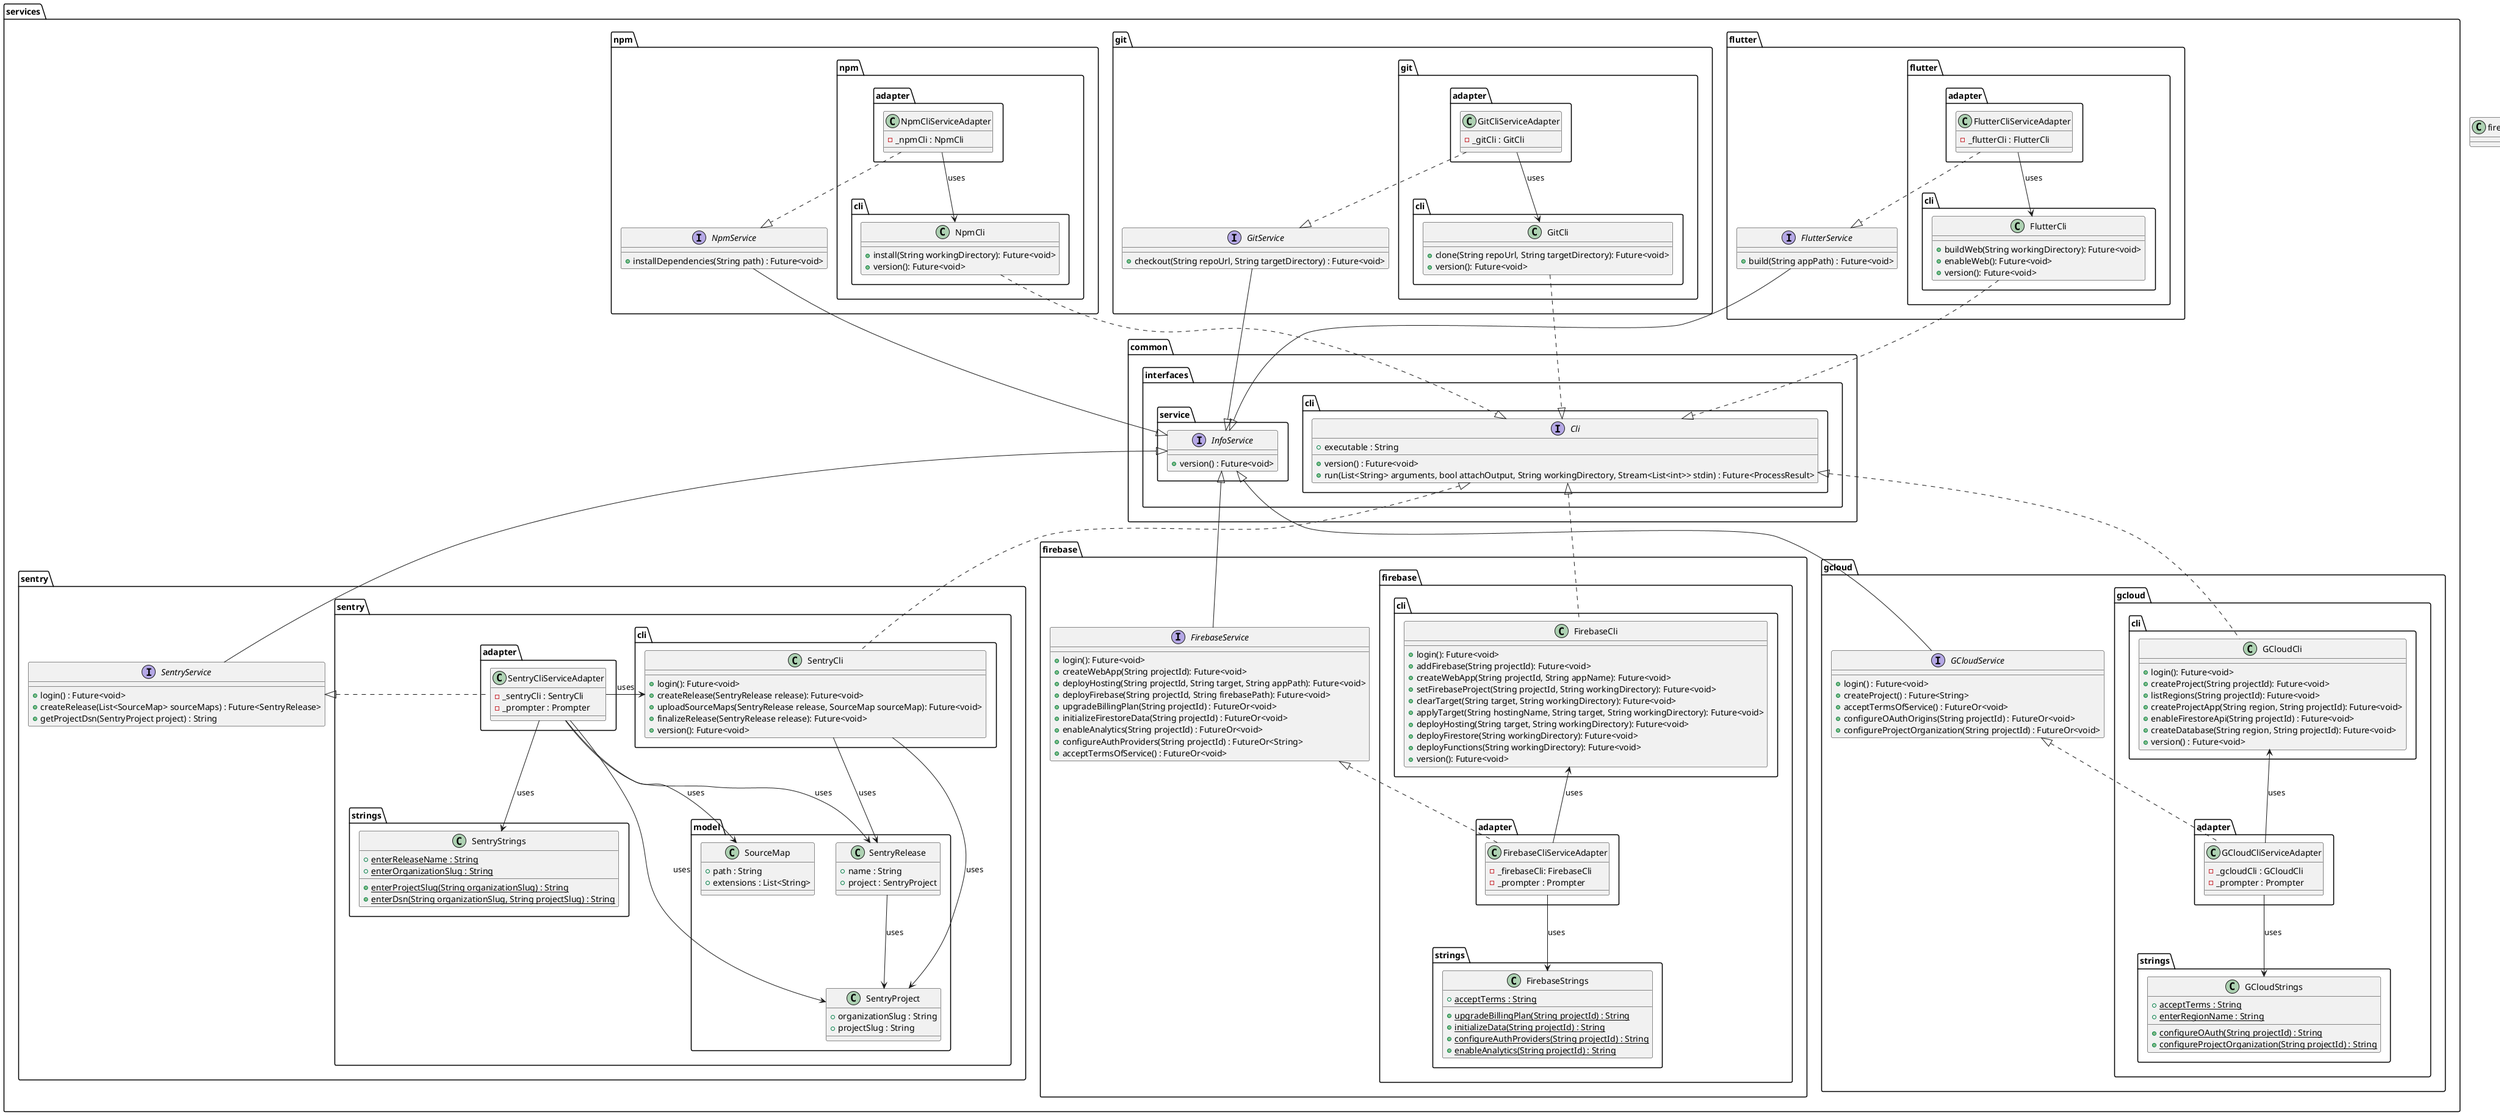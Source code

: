 @startuml services_class_diagram

package services {
    package firebase {
        interface FirebaseService {
            + login(): Future<void>
            + createWebApp(String projectId): Future<void>
            + deployHosting(String projectId, String target, String appPath): Future<void>
            + deployFirebase(String projectId, String firebasePath): Future<void>
            + upgradeBillingPlan(String projectId) : FutureOr<void>
            + initializeFirestoreData(String projectId) : FutureOr<void>
            + enableAnalytics(String projectId) : FutureOr<void>
            + configureAuthProviders(String projectId) : FutureOr<String>
            + acceptTermsOfService() : FutureOr<void>
        }

        package adapter as firebase.adapter {
            class FirebaseCliServiceAdapter {
                - _firebaseCli: FirebaseCli
                - _prompter : Prompter
            }
        }

        package cli as firebase.cli {
            class FirebaseCli {
                + login(): Future<void>
                + addFirebase(String projectId): Future<void>
                + createWebApp(String projectId, String appName): Future<void>
                + setFirebaseProject(String projectId, String workingDirectory): Future<void>
                + clearTarget(String target, String workingDirectory): Future<void>
                + applyTarget(String hostingName, String target, String workingDirectory): Future<void>
                + deployHosting(String target, String workingDirectory): Future<void>
                + deployFirestore(String workingDirectory): Future<void>
                + deployFunctions(String workingDirectory): Future<void>
                + version(): Future<void>
            }
        }

        package strings as firebase.strings {
            class FirebaseStrings {
                + {static} acceptTerms : String
                + {static} upgradeBillingPlan(String projectId) : String
                + {static} initializeData(String projectId) : String
                + {static} configureAuthProviders(String projectId) : String
                + {static} enableAnalytics(String projectId) : String
            }
        }
    }

    package gcloud {
        interface GCloudService {
            + login() : Future<void>
            + createProject() : Future<String>
            + acceptTermsOfService() : FutureOr<void>
            + configureOAuthOrigins(String projectId) : FutureOr<void>
            + configureProjectOrganization(String projectId) : FutureOr<void>
        }

        package adapter as gcloud.adapter {
            class GCloudCliServiceAdapter {
                - _gcloudCli : GCloudCli
                - _prompter : Prompter
            }
        }

        package cli as gcloud.cli {
            class GCloudCli {
                + login(): Future<void>
                + createProject(String projectId): Future<void>
                + listRegions(String projectId): Future<void>
                + createProjectApp(String region, String projectId): Future<void>
                + enableFirestoreApi(String projectId) : Future<void>
                + createDatabase(String region, String projectId): Future<void>
                + version() : Future<void>
            }
        }

        package strings as gcloud.strings {
            class GCloudStrings {
                + {static} acceptTerms : String
                + {static} enterRegionName : String
                + {static} configureOAuth(String projectId) : String
                + {static} configureProjectOrganization(String projectId) : String
            }
        }
    }

    package flutter {
        interface FlutterService  {
            + build(String appPath) : Future<void>
        }

        package adapter as flutter.adapter {
            class FlutterCliServiceAdapter  {
                - _flutterCli : FlutterCli
            }
        }

        package cli as flutter.cli {
            class FlutterCli {
                + buildWeb(String workingDirectory): Future<void>
                + enableWeb(): Future<void>
                + version(): Future<void>
            }
        }
    }

    package git {
        interface GitService  {
            + checkout(String repoUrl, String targetDirectory) : Future<void>
        }

        package adapter as git.adapter {
            class GitCliServiceAdapter {
                - _gitCli : GitCli
            }
        }

        package cli as git.cli {
            class GitCli {
                + clone(String repoUrl, String targetDirectory): Future<void>
                + version(): Future<void>
            }
        }
    }

    package npm {
        interface NpmService  {
            + installDependencies(String path) : Future<void>
        }

        package adapter as npm.adapter {
            class NpmCliServiceAdapter {
                - _npmCli : NpmCli
            }
        }

        package cli as npm.cli {
            class NpmCli {
                + install(String workingDirectory): Future<void>
                + version(): Future<void>
            }
        }
    }

    package sentry {
        interface SentryService {
            + login() : Future<void>
            + createRelease(List<SourceMap> sourceMaps) : Future<SentryRelease>
            + getProjectDsn(SentryProject project) : String
        }

        package cli as sentry.cli {
            class SentryCli {
                + login(): Future<void>
                + createRelease(SentryRelease release): Future<void>
                + uploadSourceMaps(SentryRelease release, SourceMap sourceMap): Future<void>
                + finalizeRelease(SentryRelease release): Future<void>
                + version(): Future<void>
            }
        }

        package adapter as sentry.adapter {
            class SentryCliServiceAdapter {
                - _sentryCli : SentryCli
                - _prompter : Prompter
            }
        }

        package model as sentry.model {
            class SentryProject {
                + organizationSlug : String
                + projectSlug : String
            }

            class SentryRelease {
                + name : String
                + project : SentryProject
            }

            class SourceMap {
                + path : String
                + extensions : List<String>
            }
        }

        package strings as sentry.strings {
            class SentryStrings {
                + {static} enterReleaseName : String
                + {static} enterOrganizationSlug : String
                + {static} enterProjectSlug(String organizationSlug) : String
                + {static} enterDsn(String organizationSlug, String projectSlug) : String
            }
        }
    }

    package common {
        package interfaces {
            package service {
                interface InfoService {
                    + version() : Future<void>
                }
            }

            package cli {
                interface Cli {
                    + executable : String
                    + version() : Future<void>
                    + run(List<String> arguments, bool attachOutput, String workingDirectory, Stream<List<int>> stdin) : Future<ProcessResult>
                }
            }
        }
    }
}

FirebaseCliServiceAdapter .up.|> FirebaseService
GCloudCliServiceAdapter .up.|> GCloudService
FlutterCliServiceAdapter .down.|> FlutterService
GitCliServiceAdapter .down.|> GitService
NpmCliServiceAdapter .down.|> NpmService
SentryCliServiceAdapter .left.|> SentryService

FirebaseCliServiceAdapter -up-> FirebaseCli : uses
FirebaseCliServiceAdapter --> FirebaseStrings : uses
GCloudCliServiceAdapter -up-> GCloudCli : uses
GCloudCliServiceAdapter --> GCloudStrings : uses
FlutterCliServiceAdapter -down-> FlutterCli : uses
GitCliServiceAdapter -down-> GitCli : uses
NpmCliServiceAdapter -down-> NpmCli : uses
SentryCliServiceAdapter -right-> SentryCli : uses
SentryCliServiceAdapter --> SentryProject : uses
SentryCliServiceAdapter --> SentryRelease : uses
SentryCliServiceAdapter --> SourceMap : uses
SentryCliServiceAdapter --> SentryStrings : uses

SentryRelease --> SentryProject : uses

SentryCli --> SentryProject : uses
SentryCli --> SentryRelease : uses

FirebaseCli .up.|> Cli
GCloudCli .up.|> Cli
SentryCli .up.|> Cli
FlutterCli .down.|> Cli
GitCli .down.|> Cli
NpmCli .down.|> Cli

FirebaseService -up-|> InfoService
GCloudService -up-|> InfoService
SentryService -up-|> InfoService
GitService -down-|> InfoService
FlutterService -down-|> InfoService
NpmService -down-|> InfoService

firebase --[hidden]right--> gcloud
InfoService --[hidden]right--> Cli

@enduml
